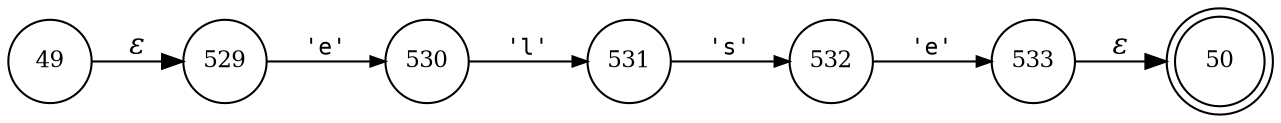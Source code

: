 digraph ATN {
rankdir=LR;
s50[fontsize=11, label="50", shape=doublecircle, fixedsize=true, width=.6];
s49[fontsize=11,label="49", shape=circle, fixedsize=true, width=.55, peripheries=1];
s529[fontsize=11,label="529", shape=circle, fixedsize=true, width=.55, peripheries=1];
s530[fontsize=11,label="530", shape=circle, fixedsize=true, width=.55, peripheries=1];
s531[fontsize=11,label="531", shape=circle, fixedsize=true, width=.55, peripheries=1];
s532[fontsize=11,label="532", shape=circle, fixedsize=true, width=.55, peripheries=1];
s533[fontsize=11,label="533", shape=circle, fixedsize=true, width=.55, peripheries=1];
s49 -> s529 [fontname="Times-Italic", label="&epsilon;"];
s529 -> s530 [fontsize=11, fontname="Courier", arrowsize=.7, label = "'e'", arrowhead = normal];
s530 -> s531 [fontsize=11, fontname="Courier", arrowsize=.7, label = "'l'", arrowhead = normal];
s531 -> s532 [fontsize=11, fontname="Courier", arrowsize=.7, label = "'s'", arrowhead = normal];
s532 -> s533 [fontsize=11, fontname="Courier", arrowsize=.7, label = "'e'", arrowhead = normal];
s533 -> s50 [fontname="Times-Italic", label="&epsilon;"];
}